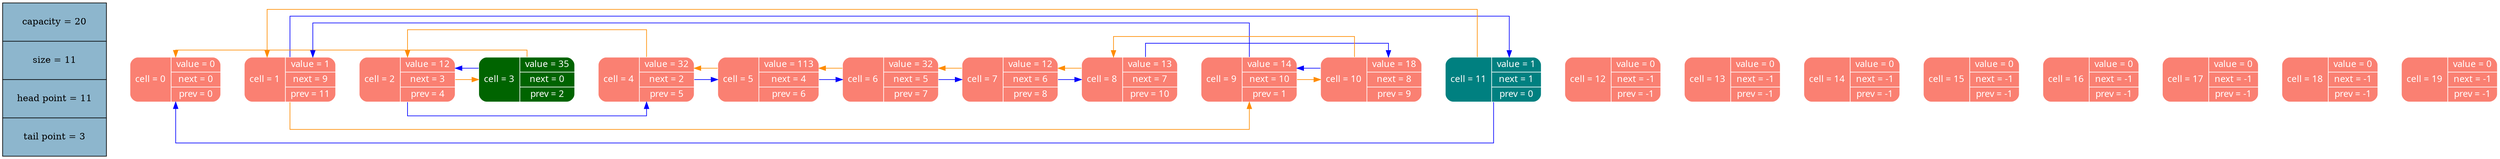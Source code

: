 digraph   
{
rankdir = "LR"
splines = "ortho"

node_stat [margin = "0.3*0.3", style = "filled", shape = "record", fillcolor = "#8DB6CD" label = "capacity = 20 | size = 11 | head point = 11 | tail point = 3"]
{rank = source; node_stat}

node0 [shape = "Mrecord", fillcolor = "#FA8072", style = "filled", fontcolor = "white", fontname = "Calibri", color = "white", label = "{cell = 0\n | {value = 0 |next = 0 |prev = 0}}"]
node1 [shape = "Mrecord", fillcolor = "#FA8072", style = "filled", fontcolor = "white", fontname = "Calibri", color = "white", label = "{cell = 1\n | {value = 1 |next = 9 |prev = 11}}"]
node2 [shape = "Mrecord", fillcolor = "#FA8072", style = "filled", fontcolor = "white", fontname = "Calibri", color = "white", label = "{cell = 2\n | {value = 12 |next = 3 |prev = 4}}"]
node3 [shape = "Mrecord", fillcolor = "#006400", style = "filled", fontcolor = "white", fontname = "Calibri", color = "white", label = "{cell = 3\n | {value = 35 |next = 0 |prev = 2}}"]
node4 [shape = "Mrecord", fillcolor = "#FA8072", style = "filled", fontcolor = "white", fontname = "Calibri", color = "white", label = "{cell = 4\n | {value = 32 |next = 2 |prev = 5}}"]
node5 [shape = "Mrecord", fillcolor = "#FA8072", style = "filled", fontcolor = "white", fontname = "Calibri", color = "white", label = "{cell = 5\n | {value = 113 |next = 4 |prev = 6}}"]
node6 [shape = "Mrecord", fillcolor = "#FA8072", style = "filled", fontcolor = "white", fontname = "Calibri", color = "white", label = "{cell = 6\n | {value = 32 |next = 5 |prev = 7}}"]
node7 [shape = "Mrecord", fillcolor = "#FA8072", style = "filled", fontcolor = "white", fontname = "Calibri", color = "white", label = "{cell = 7\n | {value = 12 |next = 6 |prev = 8}}"]
node8 [shape = "Mrecord", fillcolor = "#FA8072", style = "filled", fontcolor = "white", fontname = "Calibri", color = "white", label = "{cell = 8\n | {value = 13 |next = 7 |prev = 10}}"]
node9 [shape = "Mrecord", fillcolor = "#FA8072", style = "filled", fontcolor = "white", fontname = "Calibri", color = "white", label = "{cell = 9\n | {value = 14 |next = 10 |prev = 1}}"]
node10 [shape = "Mrecord", fillcolor = "#FA8072", style = "filled", fontcolor = "white", fontname = "Calibri", color = "white", label = "{cell = 10\n | {value = 18 |next = 8 |prev = 9}}"]
node11 [shape = "Mrecord", fillcolor = "#008080", style = "filled", fontcolor = "white", fontname = "Calibri", color = "white", label = "{cell = 11\n | {value = 1 |next = 1 |prev = 0}}"]
node12 [shape = "Mrecord", fillcolor = "#FA8072", style = "filled", fontcolor = "white", fontname = "Calibri", color = "white", label = "{cell = 12\n | {value = 0 |next = -1 |prev = -1}}"]
node13 [shape = "Mrecord", fillcolor = "#FA8072", style = "filled", fontcolor = "white", fontname = "Calibri", color = "white", label = "{cell = 13\n | {value = 0 |next = -1 |prev = -1}}"]
node14 [shape = "Mrecord", fillcolor = "#FA8072", style = "filled", fontcolor = "white", fontname = "Calibri", color = "white", label = "{cell = 14\n | {value = 0 |next = -1 |prev = -1}}"]
node15 [shape = "Mrecord", fillcolor = "#FA8072", style = "filled", fontcolor = "white", fontname = "Calibri", color = "white", label = "{cell = 15\n | {value = 0 |next = -1 |prev = -1}}"]
node16 [shape = "Mrecord", fillcolor = "#FA8072", style = "filled", fontcolor = "white", fontname = "Calibri", color = "white", label = "{cell = 16\n | {value = 0 |next = -1 |prev = -1}}"]
node17 [shape = "Mrecord", fillcolor = "#FA8072", style = "filled", fontcolor = "white", fontname = "Calibri", color = "white", label = "{cell = 17\n | {value = 0 |next = -1 |prev = -1}}"]
node18 [shape = "Mrecord", fillcolor = "#FA8072", style = "filled", fontcolor = "white", fontname = "Calibri", color = "white", label = "{cell = 18\n | {value = 0 |next = -1 |prev = -1}}"]
node19 [shape = "Mrecord", fillcolor = "#FA8072", style = "filled", fontcolor = "white", fontname = "Calibri", color = "white", label = "{cell = 19\n | {value = 0 |next = -1 |prev = -1}}"]
node0 -> node1 [color = "black", style = "invis", constraint = true, fillcolor = "",   fontcolor = "", fontname = "Calibri", label = ""];
node1 -> node2 [color = "black", style = "invis", constraint = true, fillcolor = "",   fontcolor = "", fontname = "Calibri", label = ""];
node1 -> node9 [color = "#FF8C00", style = "", constraint = false, fillcolor = "",   fontcolor = "", fontname = "Calibri", label = ""];
node1 -> node11 [color = "blue", style = "", constraint = false, fillcolor = "",   fontcolor = "", fontname = "Calibri", label = ""];
node2 -> node3 [color = "black", style = "invis", constraint = true, fillcolor = "",   fontcolor = "", fontname = "Calibri", label = ""];
node2 -> node3 [color = "#FF8C00", style = "", constraint = false, fillcolor = "",   fontcolor = "", fontname = "Calibri", label = ""];
node2 -> node4 [color = "blue", style = "", constraint = false, fillcolor = "",   fontcolor = "", fontname = "Calibri", label = ""];
node3 -> node4 [color = "black", style = "invis", constraint = true, fillcolor = "",   fontcolor = "", fontname = "Calibri", label = ""];
node3 -> node0 [color = "#FF8C00", style = "", constraint = false, fillcolor = "",   fontcolor = "", fontname = "Calibri", label = ""];
node3 -> node2 [color = "blue", style = "", constraint = false, fillcolor = "",   fontcolor = "", fontname = "Calibri", label = ""];
node4 -> node5 [color = "black", style = "invis", constraint = true, fillcolor = "",   fontcolor = "", fontname = "Calibri", label = ""];
node4 -> node2 [color = "#FF8C00", style = "", constraint = false, fillcolor = "",   fontcolor = "", fontname = "Calibri", label = ""];
node4 -> node5 [color = "blue", style = "", constraint = false, fillcolor = "",   fontcolor = "", fontname = "Calibri", label = ""];
node5 -> node6 [color = "black", style = "invis", constraint = true, fillcolor = "",   fontcolor = "", fontname = "Calibri", label = ""];
node5 -> node4 [color = "#FF8C00", style = "", constraint = false, fillcolor = "",   fontcolor = "", fontname = "Calibri", label = ""];
node5 -> node6 [color = "blue", style = "", constraint = false, fillcolor = "",   fontcolor = "", fontname = "Calibri", label = ""];
node6 -> node7 [color = "black", style = "invis", constraint = true, fillcolor = "",   fontcolor = "", fontname = "Calibri", label = ""];
node6 -> node5 [color = "#FF8C00", style = "", constraint = false, fillcolor = "",   fontcolor = "", fontname = "Calibri", label = ""];
node6 -> node7 [color = "blue", style = "", constraint = false, fillcolor = "",   fontcolor = "", fontname = "Calibri", label = ""];
node7 -> node8 [color = "black", style = "invis", constraint = true, fillcolor = "",   fontcolor = "", fontname = "Calibri", label = ""];
node7 -> node6 [color = "#FF8C00", style = "", constraint = false, fillcolor = "",   fontcolor = "", fontname = "Calibri", label = ""];
node7 -> node8 [color = "blue", style = "", constraint = false, fillcolor = "",   fontcolor = "", fontname = "Calibri", label = ""];
node8 -> node9 [color = "black", style = "invis", constraint = true, fillcolor = "",   fontcolor = "", fontname = "Calibri", label = ""];
node8 -> node7 [color = "#FF8C00", style = "", constraint = false, fillcolor = "",   fontcolor = "", fontname = "Calibri", label = ""];
node8 -> node10 [color = "blue", style = "", constraint = false, fillcolor = "",   fontcolor = "", fontname = "Calibri", label = ""];
node9 -> node10 [color = "black", style = "invis", constraint = true, fillcolor = "",   fontcolor = "", fontname = "Calibri", label = ""];
node9 -> node10 [color = "#FF8C00", style = "", constraint = false, fillcolor = "",   fontcolor = "", fontname = "Calibri", label = ""];
node9 -> node1 [color = "blue", style = "", constraint = false, fillcolor = "",   fontcolor = "", fontname = "Calibri", label = ""];
node10 -> node11 [color = "black", style = "invis", constraint = true, fillcolor = "",   fontcolor = "", fontname = "Calibri", label = ""];
node10 -> node8 [color = "#FF8C00", style = "", constraint = false, fillcolor = "",   fontcolor = "", fontname = "Calibri", label = ""];
node10 -> node9 [color = "blue", style = "", constraint = false, fillcolor = "",   fontcolor = "", fontname = "Calibri", label = ""];
node11 -> node12 [color = "black", style = "invis", constraint = true, fillcolor = "",   fontcolor = "", fontname = "Calibri", label = ""];
node11 -> node1 [color = "#FF8C00", style = "", constraint = false, fillcolor = "",   fontcolor = "", fontname = "Calibri", label = ""];
node11 -> node0 [color = "blue", style = "", constraint = false, fillcolor = "",   fontcolor = "", fontname = "Calibri", label = ""];
node12 -> node13 [color = "black", style = "invis", constraint = true, fillcolor = "",   fontcolor = "", fontname = "Calibri", label = ""];
node13 -> node14 [color = "black", style = "invis", constraint = true, fillcolor = "",   fontcolor = "", fontname = "Calibri", label = ""];
node14 -> node15 [color = "black", style = "invis", constraint = true, fillcolor = "",   fontcolor = "", fontname = "Calibri", label = ""];
node15 -> node16 [color = "black", style = "invis", constraint = true, fillcolor = "",   fontcolor = "", fontname = "Calibri", label = ""];
node16 -> node17 [color = "black", style = "invis", constraint = true, fillcolor = "",   fontcolor = "", fontname = "Calibri", label = ""];
node17 -> node18 [color = "black", style = "invis", constraint = true, fillcolor = "",   fontcolor = "", fontname = "Calibri", label = ""];
node18 -> node19 [color = "black", style = "invis", constraint = true, fillcolor = "",   fontcolor = "", fontname = "Calibri", label = ""];
}
